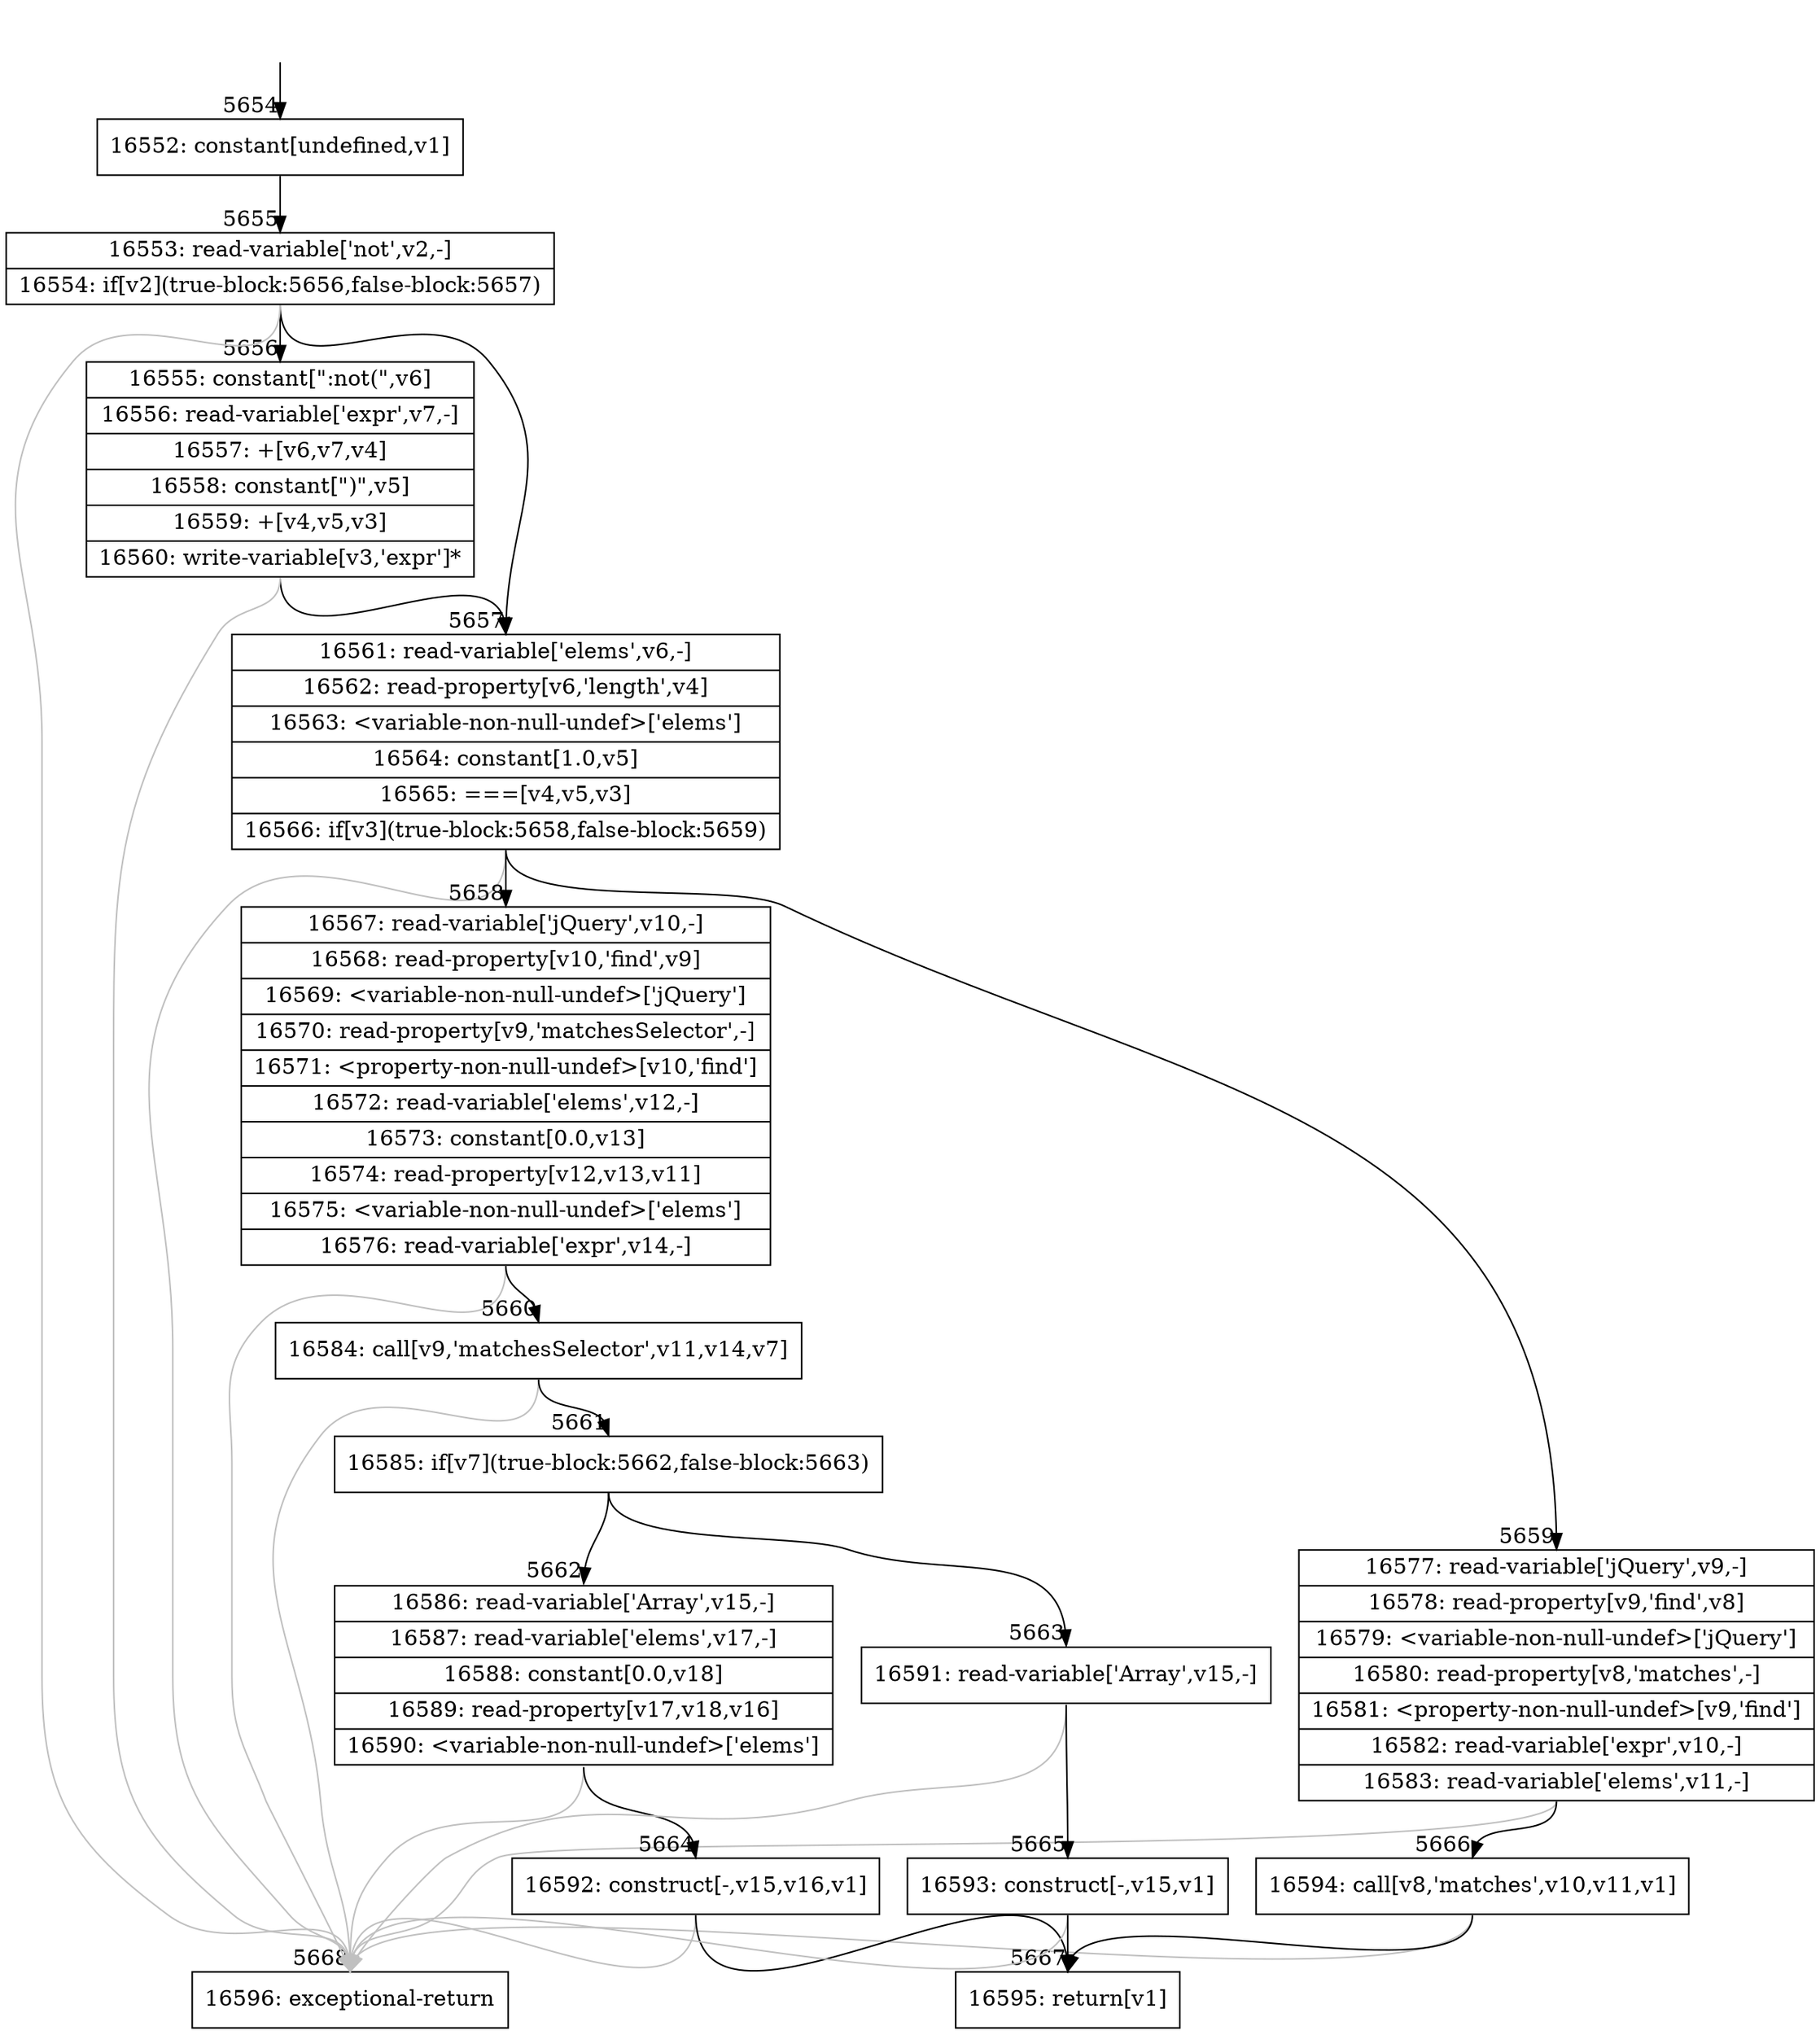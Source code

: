 digraph {
rankdir="TD"
BB_entry364[shape=none,label=""];
BB_entry364 -> BB5654 [tailport=s, headport=n, headlabel="    5654"]
BB5654 [shape=record label="{16552: constant[undefined,v1]}" ] 
BB5654 -> BB5655 [tailport=s, headport=n, headlabel="      5655"]
BB5655 [shape=record label="{16553: read-variable['not',v2,-]|16554: if[v2](true-block:5656,false-block:5657)}" ] 
BB5655 -> BB5656 [tailport=s, headport=n, headlabel="      5656"]
BB5655 -> BB5657 [tailport=s, headport=n, headlabel="      5657"]
BB5655 -> BB5668 [tailport=s, headport=n, color=gray, headlabel="      5668"]
BB5656 [shape=record label="{16555: constant[\":not(\",v6]|16556: read-variable['expr',v7,-]|16557: +[v6,v7,v4]|16558: constant[\")\",v5]|16559: +[v4,v5,v3]|16560: write-variable[v3,'expr']*}" ] 
BB5656 -> BB5657 [tailport=s, headport=n]
BB5656 -> BB5668 [tailport=s, headport=n, color=gray]
BB5657 [shape=record label="{16561: read-variable['elems',v6,-]|16562: read-property[v6,'length',v4]|16563: \<variable-non-null-undef\>['elems']|16564: constant[1.0,v5]|16565: ===[v4,v5,v3]|16566: if[v3](true-block:5658,false-block:5659)}" ] 
BB5657 -> BB5658 [tailport=s, headport=n, headlabel="      5658"]
BB5657 -> BB5659 [tailport=s, headport=n, headlabel="      5659"]
BB5657 -> BB5668 [tailport=s, headport=n, color=gray]
BB5658 [shape=record label="{16567: read-variable['jQuery',v10,-]|16568: read-property[v10,'find',v9]|16569: \<variable-non-null-undef\>['jQuery']|16570: read-property[v9,'matchesSelector',-]|16571: \<property-non-null-undef\>[v10,'find']|16572: read-variable['elems',v12,-]|16573: constant[0.0,v13]|16574: read-property[v12,v13,v11]|16575: \<variable-non-null-undef\>['elems']|16576: read-variable['expr',v14,-]}" ] 
BB5658 -> BB5660 [tailport=s, headport=n, headlabel="      5660"]
BB5658 -> BB5668 [tailport=s, headport=n, color=gray]
BB5659 [shape=record label="{16577: read-variable['jQuery',v9,-]|16578: read-property[v9,'find',v8]|16579: \<variable-non-null-undef\>['jQuery']|16580: read-property[v8,'matches',-]|16581: \<property-non-null-undef\>[v9,'find']|16582: read-variable['expr',v10,-]|16583: read-variable['elems',v11,-]}" ] 
BB5659 -> BB5666 [tailport=s, headport=n, headlabel="      5666"]
BB5659 -> BB5668 [tailport=s, headport=n, color=gray]
BB5660 [shape=record label="{16584: call[v9,'matchesSelector',v11,v14,v7]}" ] 
BB5660 -> BB5661 [tailport=s, headport=n, headlabel="      5661"]
BB5660 -> BB5668 [tailport=s, headport=n, color=gray]
BB5661 [shape=record label="{16585: if[v7](true-block:5662,false-block:5663)}" ] 
BB5661 -> BB5662 [tailport=s, headport=n, headlabel="      5662"]
BB5661 -> BB5663 [tailport=s, headport=n, headlabel="      5663"]
BB5662 [shape=record label="{16586: read-variable['Array',v15,-]|16587: read-variable['elems',v17,-]|16588: constant[0.0,v18]|16589: read-property[v17,v18,v16]|16590: \<variable-non-null-undef\>['elems']}" ] 
BB5662 -> BB5664 [tailport=s, headport=n, headlabel="      5664"]
BB5662 -> BB5668 [tailport=s, headport=n, color=gray]
BB5663 [shape=record label="{16591: read-variable['Array',v15,-]}" ] 
BB5663 -> BB5665 [tailport=s, headport=n, headlabel="      5665"]
BB5663 -> BB5668 [tailport=s, headport=n, color=gray]
BB5664 [shape=record label="{16592: construct[-,v15,v16,v1]}" ] 
BB5664 -> BB5667 [tailport=s, headport=n, headlabel="      5667"]
BB5664 -> BB5668 [tailport=s, headport=n, color=gray]
BB5665 [shape=record label="{16593: construct[-,v15,v1]}" ] 
BB5665 -> BB5667 [tailport=s, headport=n]
BB5665 -> BB5668 [tailport=s, headport=n, color=gray]
BB5666 [shape=record label="{16594: call[v8,'matches',v10,v11,v1]}" ] 
BB5666 -> BB5667 [tailport=s, headport=n]
BB5666 -> BB5668 [tailport=s, headport=n, color=gray]
BB5667 [shape=record label="{16595: return[v1]}" ] 
BB5668 [shape=record label="{16596: exceptional-return}" ] 
}
